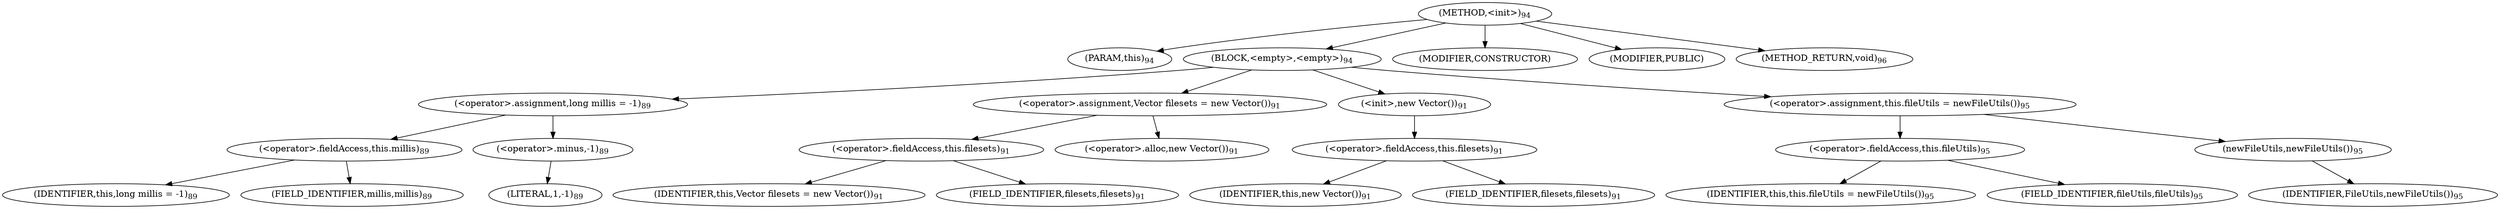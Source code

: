 digraph "&lt;init&gt;" {  
"39" [label = <(METHOD,&lt;init&gt;)<SUB>94</SUB>> ]
"40" [label = <(PARAM,this)<SUB>94</SUB>> ]
"41" [label = <(BLOCK,&lt;empty&gt;,&lt;empty&gt;)<SUB>94</SUB>> ]
"42" [label = <(&lt;operator&gt;.assignment,long millis = -1)<SUB>89</SUB>> ]
"43" [label = <(&lt;operator&gt;.fieldAccess,this.millis)<SUB>89</SUB>> ]
"44" [label = <(IDENTIFIER,this,long millis = -1)<SUB>89</SUB>> ]
"45" [label = <(FIELD_IDENTIFIER,millis,millis)<SUB>89</SUB>> ]
"46" [label = <(&lt;operator&gt;.minus,-1)<SUB>89</SUB>> ]
"47" [label = <(LITERAL,1,-1)<SUB>89</SUB>> ]
"48" [label = <(&lt;operator&gt;.assignment,Vector filesets = new Vector())<SUB>91</SUB>> ]
"49" [label = <(&lt;operator&gt;.fieldAccess,this.filesets)<SUB>91</SUB>> ]
"50" [label = <(IDENTIFIER,this,Vector filesets = new Vector())<SUB>91</SUB>> ]
"51" [label = <(FIELD_IDENTIFIER,filesets,filesets)<SUB>91</SUB>> ]
"52" [label = <(&lt;operator&gt;.alloc,new Vector())<SUB>91</SUB>> ]
"53" [label = <(&lt;init&gt;,new Vector())<SUB>91</SUB>> ]
"54" [label = <(&lt;operator&gt;.fieldAccess,this.filesets)<SUB>91</SUB>> ]
"55" [label = <(IDENTIFIER,this,new Vector())<SUB>91</SUB>> ]
"56" [label = <(FIELD_IDENTIFIER,filesets,filesets)<SUB>91</SUB>> ]
"57" [label = <(&lt;operator&gt;.assignment,this.fileUtils = newFileUtils())<SUB>95</SUB>> ]
"58" [label = <(&lt;operator&gt;.fieldAccess,this.fileUtils)<SUB>95</SUB>> ]
"59" [label = <(IDENTIFIER,this,this.fileUtils = newFileUtils())<SUB>95</SUB>> ]
"60" [label = <(FIELD_IDENTIFIER,fileUtils,fileUtils)<SUB>95</SUB>> ]
"61" [label = <(newFileUtils,newFileUtils())<SUB>95</SUB>> ]
"62" [label = <(IDENTIFIER,FileUtils,newFileUtils())<SUB>95</SUB>> ]
"63" [label = <(MODIFIER,CONSTRUCTOR)> ]
"64" [label = <(MODIFIER,PUBLIC)> ]
"65" [label = <(METHOD_RETURN,void)<SUB>96</SUB>> ]
  "39" -> "40" 
  "39" -> "41" 
  "39" -> "63" 
  "39" -> "64" 
  "39" -> "65" 
  "41" -> "42" 
  "41" -> "48" 
  "41" -> "53" 
  "41" -> "57" 
  "42" -> "43" 
  "42" -> "46" 
  "43" -> "44" 
  "43" -> "45" 
  "46" -> "47" 
  "48" -> "49" 
  "48" -> "52" 
  "49" -> "50" 
  "49" -> "51" 
  "53" -> "54" 
  "54" -> "55" 
  "54" -> "56" 
  "57" -> "58" 
  "57" -> "61" 
  "58" -> "59" 
  "58" -> "60" 
  "61" -> "62" 
}
